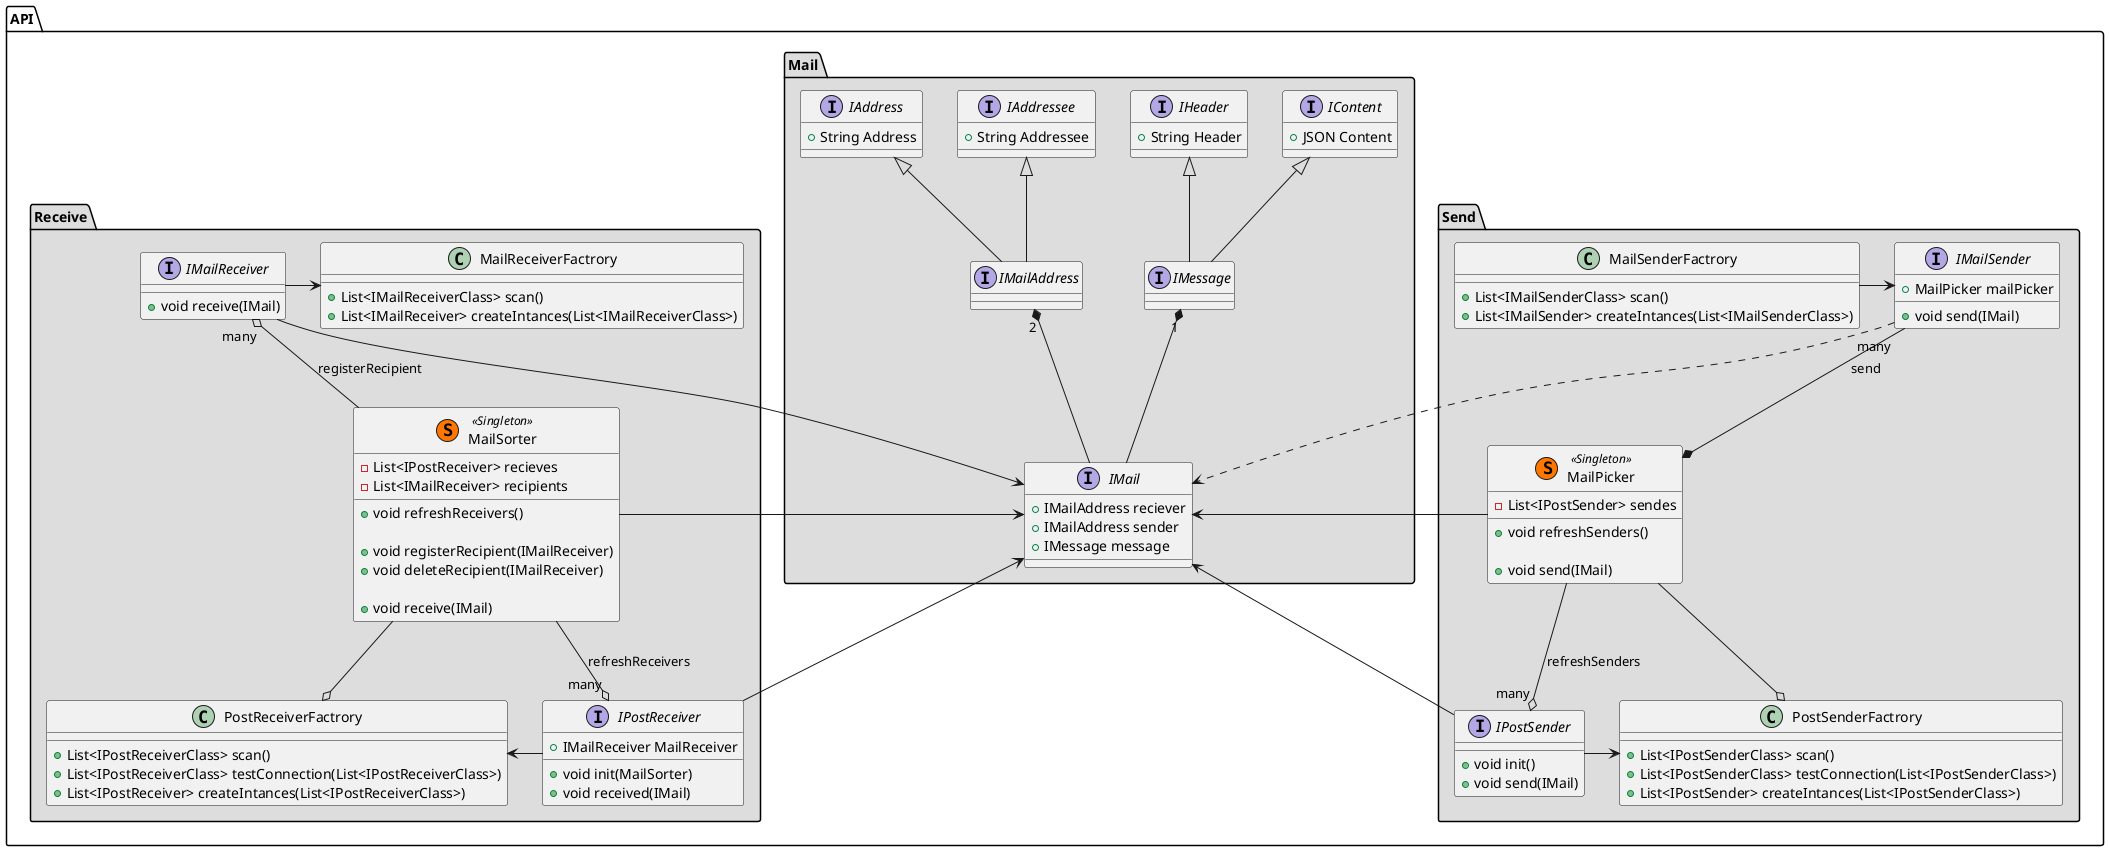 @startuml
scale 1
' skinparam classAttributeIconSize 0

namespace API.Mail #DDDDDD {
    IMailAddress "2" *-- IMail
    IMessage "1" *-- IMail

    IContent <|-- IMessage
    IHeader <|-- IMessage
    IAddressee <|-- IMailAddress
    IAddress <|-- IMailAddress

    interface IAddress
    {
        + String Address 
    }
    interface IAddressee
    {
        + String Addressee
    } 

    interface IMailAddress
    {
    }

    interface IHeader
    {
        + String Header 
    }
    interface IContent
    {
        + JSON Content
    }
    interface IMessage
    {
    }
    interface IMail
    {
        + IMailAddress reciever
        + IMailAddress sender
        + IMessage message
    }
}

namespace API.Send #DDDDDD {
    interface IMailSender
    {
        + MailPicker mailPicker
        + void send(IMail)
    }
    class MailPicker << (S,#FF7700) Singleton >>
    {
        - List<IPostSender> sendes
        + void refreshSenders()

        + void send(IMail)
    }
    interface IPostSender
    {
        + void init()
        + void send(IMail)
    }
    class MailSenderFactrory
    {
        + List<IMailSenderClass> scan()
        + List<IMailSender> createIntances(List<IMailSenderClass>)
    }
    class PostSenderFactrory
    {
        + List<IPostSenderClass> scan()
        + List<IPostSenderClass> testConnection(List<IPostSenderClass>)
        + List<IPostSender> createIntances(List<IPostSenderClass>)
    }

    MailSenderFactrory -> IMailSender
    IMailSender ..> API.Mail.IMail
    IMailSender "many" --* MailPicker :send
    MailPicker --> API.Mail.IMail
    MailPicker --o PostSenderFactrory
    MailPicker --o "many" IPostSender :refreshSenders
    API.Mail.IMail <-- IPostSender
    IPostSender -> PostSenderFactrory
}


namespace API.Receive #DDDDDD {
    interface IMailReceiver
    {
        + void receive(IMail)
    }
    class MailSorter << (S,#FF7700) Singleton >>
    {
        - List<IPostReceiver> recieves
        - List<IMailReceiver> recipients
        + void refreshReceivers()
 
        + void registerRecipient(IMailReceiver)
        + void deleteRecipient(IMailReceiver)

       + void receive(IMail)
    }
    interface IPostReceiver
    {
        + IMailReceiver MailReceiver
        + void init(MailSorter)
        + void received(IMail)
    }
    class MailReceiverFactrory
    {
        + List<IMailReceiverClass> scan()
        + List<IMailReceiver> createIntances(List<IMailReceiverClass>)
    }
    class PostReceiverFactrory
    {
        + List<IPostReceiverClass> scan()
        + List<IPostReceiverClass> testConnection(List<IPostReceiverClass>)
        + List<IPostReceiver> createIntances(List<IPostReceiverClass>)
    }

    IMailReceiver -> MailReceiverFactrory
    IMailReceiver --> API.Mail.IMail
    IMailReceiver "many" o-- MailSorter : registerRecipient
    MailSorter --> API.Mail.IMail
    MailSorter --o PostReceiverFactrory
    MailSorter --o "many" IPostReceiver : refreshReceivers
    API.Mail.IMail <-- IPostReceiver
    IPostReceiver -> PostReceiverFactrory
}







' interface IMailHandler
' {
' }
' IMailHandler <|-- IMailReceiver
' IMailHandler <|-- IMailSender

' interface IPostHandler
' {
' }
' IPostReceiver --|> IPostHandler
' IPostSender  --|> IPostHandler

@enduml